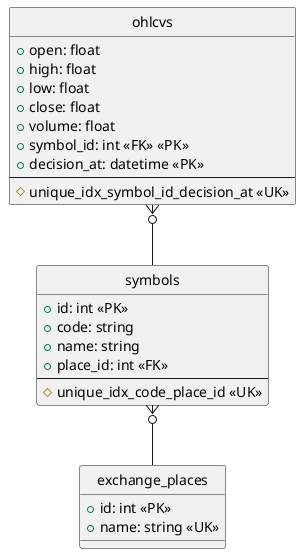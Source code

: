@startuml er

hide circle
skinparam linetype ortho

entity ohlcvs {
    + open: float
    + high: float
    + low: float
    + close: float
    + volume: float
    + symbol_id: int <<FK>> <<PK>>
    + decision_at: datetime <<PK>>
    ---
    # unique_idx_symbol_id_decision_at <<UK>>
}

entity symbols {
    +id: int <<PK>>
    +code: string
    +name: string
    +place_id: int <<FK>>
    ---
    # unique_idx_code_place_id <<UK>>
}

entity exchange_places {
    + id: int <<PK>>
    + name: string <<UK>>
}

ohlcvs }o-- symbols
symbols }o-- exchange_places

@enduml
